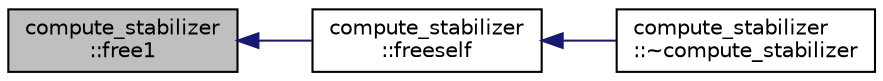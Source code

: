 digraph "compute_stabilizer::free1"
{
  edge [fontname="Helvetica",fontsize="10",labelfontname="Helvetica",labelfontsize="10"];
  node [fontname="Helvetica",fontsize="10",shape=record];
  rankdir="LR";
  Node224 [label="compute_stabilizer\l::free1",height=0.2,width=0.4,color="black", fillcolor="grey75", style="filled", fontcolor="black"];
  Node224 -> Node225 [dir="back",color="midnightblue",fontsize="10",style="solid",fontname="Helvetica"];
  Node225 [label="compute_stabilizer\l::freeself",height=0.2,width=0.4,color="black", fillcolor="white", style="filled",URL="$d8/d30/classcompute__stabilizer.html#a421613b5fee370cfec11c9bd05f258ec"];
  Node225 -> Node226 [dir="back",color="midnightblue",fontsize="10",style="solid",fontname="Helvetica"];
  Node226 [label="compute_stabilizer\l::~compute_stabilizer",height=0.2,width=0.4,color="black", fillcolor="white", style="filled",URL="$d8/d30/classcompute__stabilizer.html#a5134ae823e7d7acaa4725682359cdfb6"];
}
